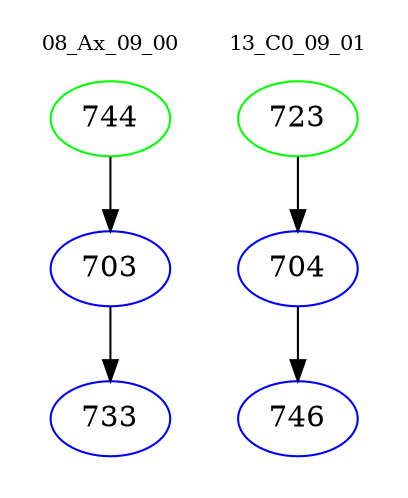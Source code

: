 digraph{
subgraph cluster_0 {
color = white
label = "08_Ax_09_00";
fontsize=10;
T0_744 [label="744", color="green"]
T0_744 -> T0_703 [color="black"]
T0_703 [label="703", color="blue"]
T0_703 -> T0_733 [color="black"]
T0_733 [label="733", color="blue"]
}
subgraph cluster_1 {
color = white
label = "13_C0_09_01";
fontsize=10;
T1_723 [label="723", color="green"]
T1_723 -> T1_704 [color="black"]
T1_704 [label="704", color="blue"]
T1_704 -> T1_746 [color="black"]
T1_746 [label="746", color="blue"]
}
}
